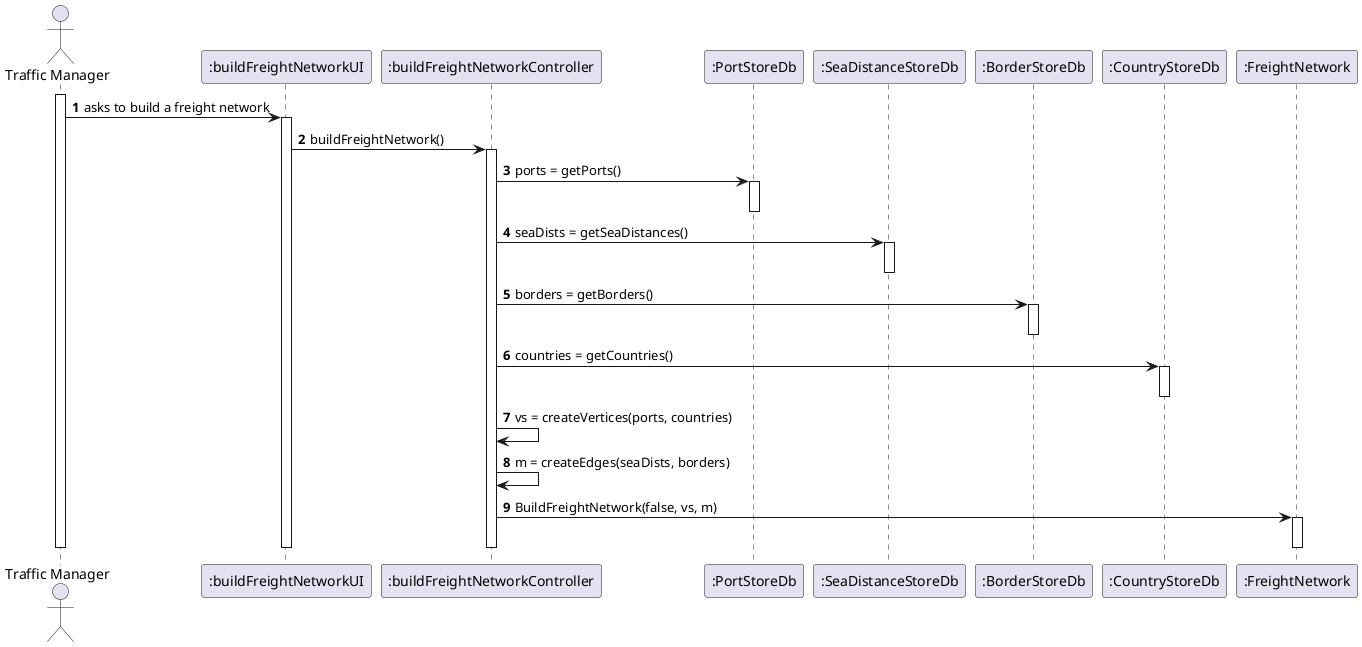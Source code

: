 @startuml
'https://plantuml.com/sequence-diagram

autonumber

actor "Traffic Manager" as TM

participant ":buildFreightNetworkUI" as UI
participant ":buildFreightNetworkController" as CTRL
participant ":PortStoreDb" as P
participant ":SeaDistanceStoreDb" as SD
participant ":BorderStoreDb" as B
participant ":CountryStoreDb" as C
participant ":FreightNetwork" as NET

activate TM
TM -> UI : asks to build a freight network

activate UI
UI -> CTRL : buildFreightNetwork()

activate CTRL

CTRL -> P : ports = getPorts()
activate P
deactivate P

CTRL -> SD : seaDists = getSeaDistances()
activate SD
deactivate SD

CTRL -> B : borders = getBorders()
activate B
deactivate B

CTRL -> C : countries = getCountries()
activate C
deactivate C

CTRL -> CTRL : vs = createVertices(ports, countries)
CTRL -> CTRL : m = createEdges(seaDists, borders)

CTRL -> NET : BuildFreightNetwork(false, vs, m)
activate NET
deactivate NET

deactivate NET
deactivate CTRL
deactivate UI
deactivate TM
@enduml